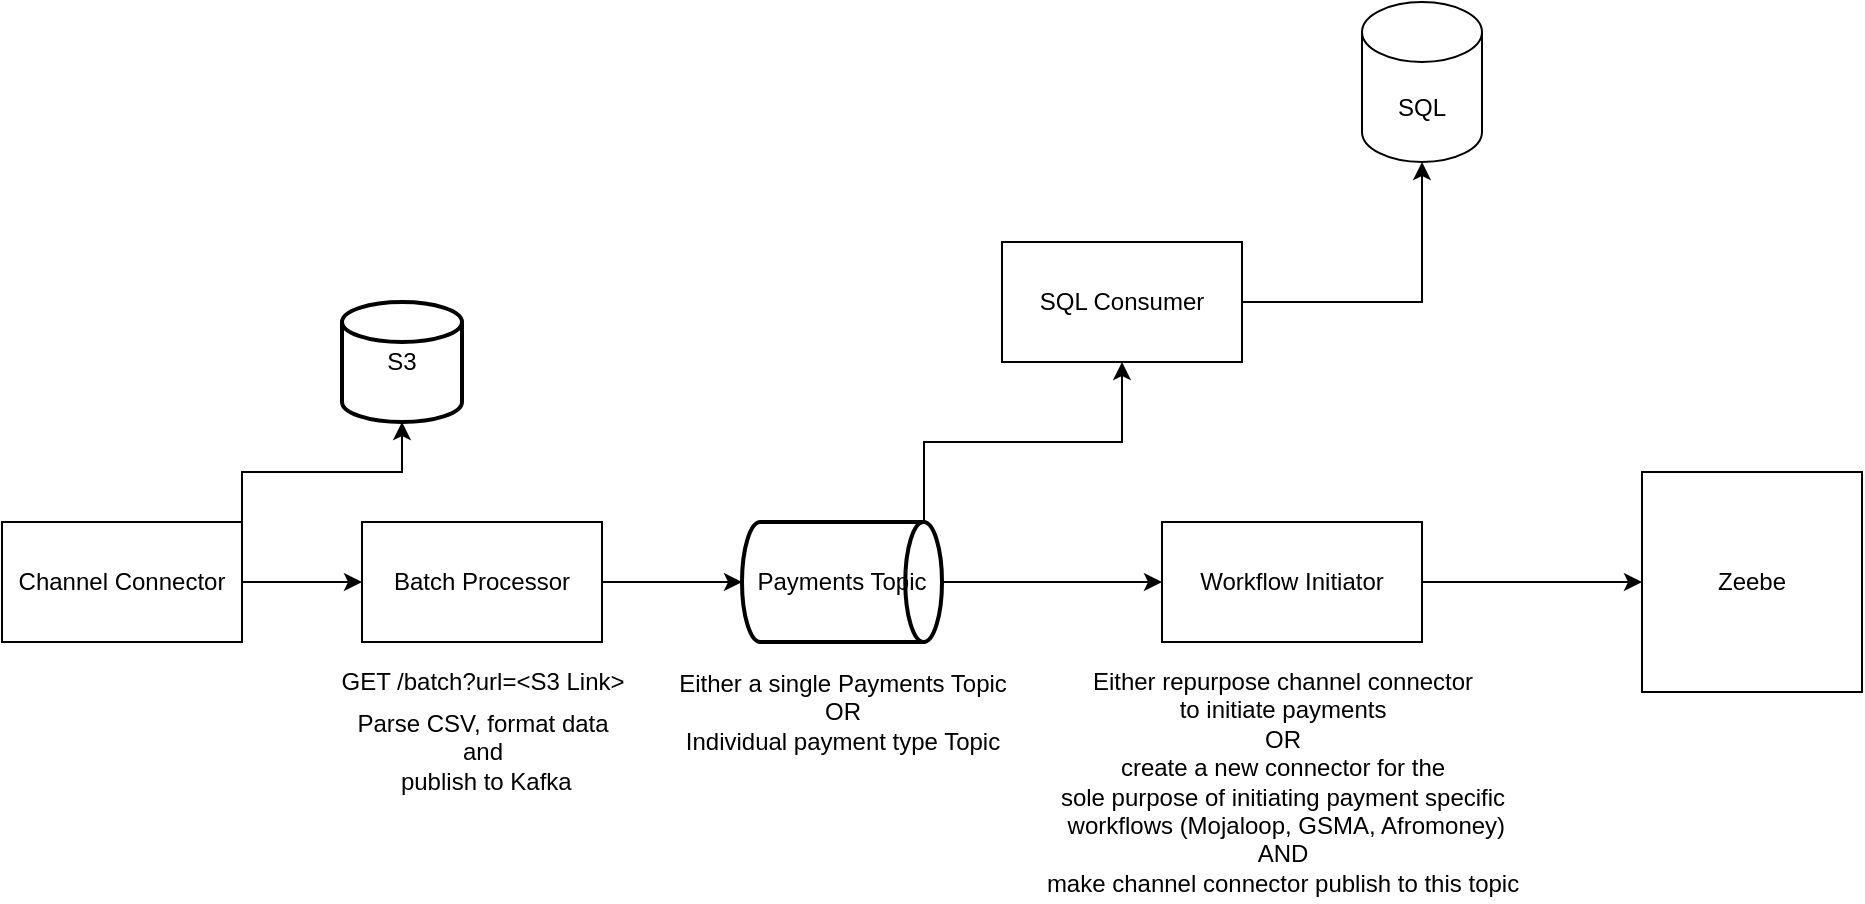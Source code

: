 <mxfile version="14.6.13" type="github">
  <diagram id="86O7ObyHru7bCkvp2EKh" name="Page-1">
    <mxGraphModel dx="1298" dy="784" grid="1" gridSize="10" guides="1" tooltips="1" connect="1" arrows="1" fold="1" page="1" pageScale="1" pageWidth="850" pageHeight="1100" math="0" shadow="0">
      <root>
        <mxCell id="0" />
        <mxCell id="1" parent="0" />
        <mxCell id="fNtgI5EtzNhtgbrsN9j_-8" style="edgeStyle=orthogonalEdgeStyle;rounded=0;orthogonalLoop=1;jettySize=auto;html=1;exitX=1;exitY=0.5;exitDx=0;exitDy=0;entryX=0;entryY=0.5;entryDx=0;entryDy=0;" edge="1" parent="1" source="fNtgI5EtzNhtgbrsN9j_-1" target="fNtgI5EtzNhtgbrsN9j_-2">
          <mxGeometry relative="1" as="geometry" />
        </mxCell>
        <mxCell id="fNtgI5EtzNhtgbrsN9j_-9" style="edgeStyle=orthogonalEdgeStyle;rounded=0;orthogonalLoop=1;jettySize=auto;html=1;exitX=1;exitY=0;exitDx=0;exitDy=0;entryX=0.5;entryY=1;entryDx=0;entryDy=0;entryPerimeter=0;" edge="1" parent="1" source="fNtgI5EtzNhtgbrsN9j_-1" target="fNtgI5EtzNhtgbrsN9j_-4">
          <mxGeometry relative="1" as="geometry" />
        </mxCell>
        <mxCell id="fNtgI5EtzNhtgbrsN9j_-1" value="Channel Connector" style="rounded=0;whiteSpace=wrap;html=1;" vertex="1" parent="1">
          <mxGeometry x="30" y="400" width="120" height="60" as="geometry" />
        </mxCell>
        <mxCell id="fNtgI5EtzNhtgbrsN9j_-15" style="edgeStyle=orthogonalEdgeStyle;rounded=0;orthogonalLoop=1;jettySize=auto;html=1;exitX=1;exitY=0.5;exitDx=0;exitDy=0;entryX=0;entryY=0.5;entryDx=0;entryDy=0;entryPerimeter=0;" edge="1" parent="1" source="fNtgI5EtzNhtgbrsN9j_-2" target="fNtgI5EtzNhtgbrsN9j_-3">
          <mxGeometry relative="1" as="geometry" />
        </mxCell>
        <mxCell id="fNtgI5EtzNhtgbrsN9j_-2" value="Batch Processor" style="rounded=0;whiteSpace=wrap;html=1;" vertex="1" parent="1">
          <mxGeometry x="210" y="400" width="120" height="60" as="geometry" />
        </mxCell>
        <mxCell id="fNtgI5EtzNhtgbrsN9j_-13" style="edgeStyle=orthogonalEdgeStyle;rounded=0;orthogonalLoop=1;jettySize=auto;html=1;exitX=0.91;exitY=0;exitDx=0;exitDy=0;exitPerimeter=0;entryX=0.5;entryY=1;entryDx=0;entryDy=0;" edge="1" parent="1" source="fNtgI5EtzNhtgbrsN9j_-3" target="fNtgI5EtzNhtgbrsN9j_-11">
          <mxGeometry relative="1" as="geometry" />
        </mxCell>
        <mxCell id="fNtgI5EtzNhtgbrsN9j_-25" style="edgeStyle=orthogonalEdgeStyle;rounded=0;orthogonalLoop=1;jettySize=auto;html=1;exitX=1;exitY=0.5;exitDx=0;exitDy=0;exitPerimeter=0;entryX=0;entryY=0.5;entryDx=0;entryDy=0;" edge="1" parent="1" source="fNtgI5EtzNhtgbrsN9j_-3" target="fNtgI5EtzNhtgbrsN9j_-22">
          <mxGeometry relative="1" as="geometry" />
        </mxCell>
        <mxCell id="fNtgI5EtzNhtgbrsN9j_-3" value="Payments Topic" style="strokeWidth=2;html=1;shape=mxgraph.flowchart.direct_data;whiteSpace=wrap;" vertex="1" parent="1">
          <mxGeometry x="400" y="400" width="100" height="60" as="geometry" />
        </mxCell>
        <mxCell id="fNtgI5EtzNhtgbrsN9j_-4" value="S3" style="strokeWidth=2;html=1;shape=mxgraph.flowchart.database;whiteSpace=wrap;" vertex="1" parent="1">
          <mxGeometry x="200" y="290" width="60" height="60" as="geometry" />
        </mxCell>
        <mxCell id="fNtgI5EtzNhtgbrsN9j_-5" value="GET /batch?url=&amp;lt;S3 Link&amp;gt;" style="text;html=1;align=center;verticalAlign=middle;resizable=0;points=[];autosize=1;strokeColor=none;" vertex="1" parent="1">
          <mxGeometry x="190" y="470" width="160" height="20" as="geometry" />
        </mxCell>
        <mxCell id="fNtgI5EtzNhtgbrsN9j_-14" style="edgeStyle=orthogonalEdgeStyle;rounded=0;orthogonalLoop=1;jettySize=auto;html=1;exitX=1;exitY=0.5;exitDx=0;exitDy=0;entryX=0.5;entryY=1;entryDx=0;entryDy=0;entryPerimeter=0;" edge="1" parent="1" source="fNtgI5EtzNhtgbrsN9j_-11" target="fNtgI5EtzNhtgbrsN9j_-12">
          <mxGeometry relative="1" as="geometry" />
        </mxCell>
        <mxCell id="fNtgI5EtzNhtgbrsN9j_-11" value="SQL Consumer" style="rounded=0;whiteSpace=wrap;html=1;" vertex="1" parent="1">
          <mxGeometry x="530" y="260" width="120" height="60" as="geometry" />
        </mxCell>
        <mxCell id="fNtgI5EtzNhtgbrsN9j_-12" value="SQL" style="shape=cylinder3;whiteSpace=wrap;html=1;boundedLbl=1;backgroundOutline=1;size=15;" vertex="1" parent="1">
          <mxGeometry x="710" y="140" width="60" height="80" as="geometry" />
        </mxCell>
        <mxCell id="fNtgI5EtzNhtgbrsN9j_-16" value="Zeebe" style="whiteSpace=wrap;html=1;aspect=fixed;" vertex="1" parent="1">
          <mxGeometry x="850" y="375" width="110" height="110" as="geometry" />
        </mxCell>
        <mxCell id="fNtgI5EtzNhtgbrsN9j_-20" value="Either a single Payments Topic&lt;br&gt;OR&lt;br&gt;Individual payment type Topic" style="text;html=1;align=center;verticalAlign=middle;resizable=0;points=[];autosize=1;strokeColor=none;" vertex="1" parent="1">
          <mxGeometry x="360" y="470" width="180" height="50" as="geometry" />
        </mxCell>
        <mxCell id="fNtgI5EtzNhtgbrsN9j_-21" value="Parse CSV, format data &lt;br&gt;and&lt;br&gt;&amp;nbsp;publish to Kafka" style="text;html=1;align=center;verticalAlign=middle;resizable=0;points=[];autosize=1;strokeColor=none;" vertex="1" parent="1">
          <mxGeometry x="200" y="490" width="140" height="50" as="geometry" />
        </mxCell>
        <mxCell id="fNtgI5EtzNhtgbrsN9j_-26" style="edgeStyle=orthogonalEdgeStyle;rounded=0;orthogonalLoop=1;jettySize=auto;html=1;entryX=0;entryY=0.5;entryDx=0;entryDy=0;" edge="1" parent="1" source="fNtgI5EtzNhtgbrsN9j_-22" target="fNtgI5EtzNhtgbrsN9j_-16">
          <mxGeometry relative="1" as="geometry" />
        </mxCell>
        <mxCell id="fNtgI5EtzNhtgbrsN9j_-22" value="Workflow Initiator" style="rounded=0;whiteSpace=wrap;html=1;" vertex="1" parent="1">
          <mxGeometry x="610" y="400" width="130" height="60" as="geometry" />
        </mxCell>
        <mxCell id="fNtgI5EtzNhtgbrsN9j_-23" value="Either repurpose channel connector&lt;br&gt;to initiate payments&lt;br&gt;OR&lt;br&gt;create a new connector for the&lt;br&gt;sole purpose of initiating payment specific&lt;br&gt;&amp;nbsp;workflows (Mojaloop, GSMA, Afromoney)&lt;br&gt;AND&lt;br&gt;make channel connector publish to this topic" style="text;html=1;align=center;verticalAlign=middle;resizable=0;points=[];autosize=1;strokeColor=none;" vertex="1" parent="1">
          <mxGeometry x="545" y="470" width="250" height="120" as="geometry" />
        </mxCell>
      </root>
    </mxGraphModel>
  </diagram>
</mxfile>
